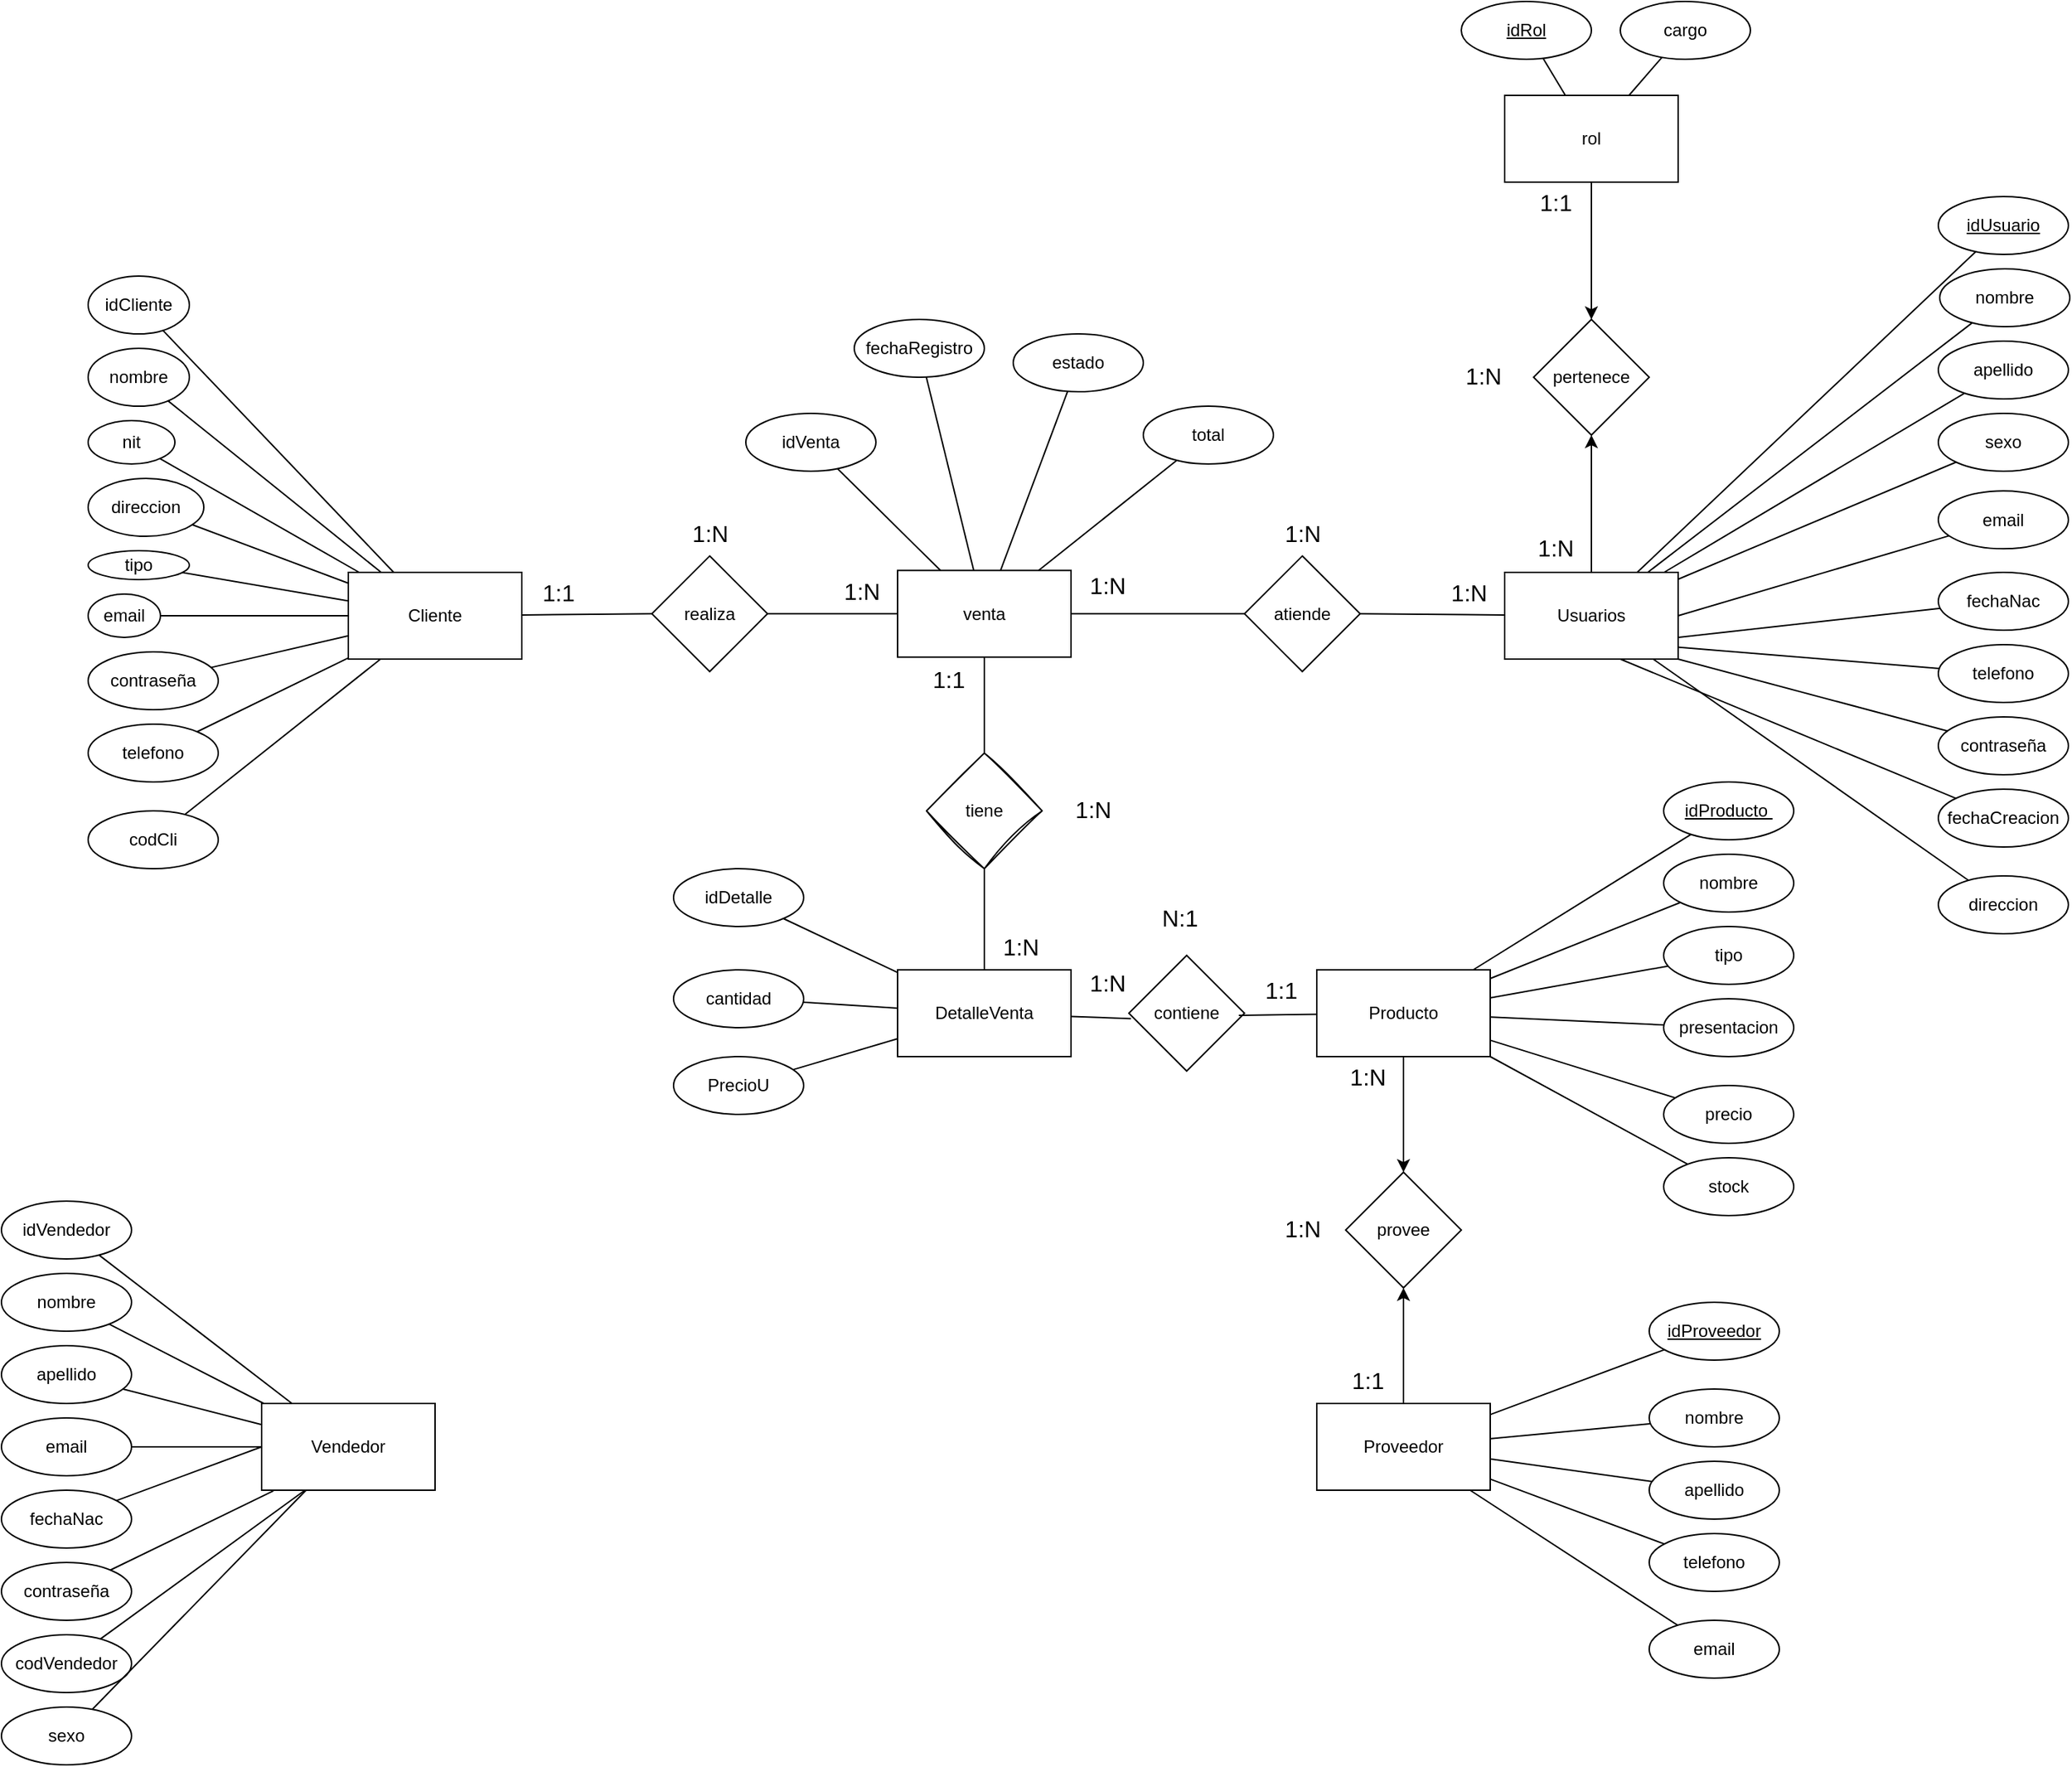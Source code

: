 <mxfile version="26.2.14">
  <diagram id="R2lEEEUBdFMjLlhIrx00" name="Page-1">
    <mxGraphModel dx="1737" dy="2045" grid="1" gridSize="10" guides="1" tooltips="1" connect="1" arrows="1" fold="1" page="1" pageScale="1" pageWidth="850" pageHeight="1100" math="0" shadow="0" extFonts="Permanent Marker^https://fonts.googleapis.com/css?family=Permanent+Marker">
      <root>
        <mxCell id="0" />
        <mxCell id="1" parent="0" />
        <mxCell id="tsXjxQX4fWr17V4q_Agi-11" style="edgeStyle=none;curved=1;rounded=0;hachureGap=4;orthogonalLoop=1;jettySize=auto;html=1;entryX=0;entryY=0.5;entryDx=0;entryDy=0;fontFamily=Architects Daughter;fontSource=https%3A%2F%2Ffonts.googleapis.com%2Fcss%3Ffamily%3DArchitects%2BDaughter;fontSize=12;startSize=8;endSize=8;endArrow=none;startFill=0;" parent="1" source="tbTNVgrCfU-SqD0Iauph-7" target="tsXjxQX4fWr17V4q_Agi-10" edge="1">
          <mxGeometry relative="1" as="geometry" />
        </mxCell>
        <mxCell id="tbTNVgrCfU-SqD0Iauph-7" value="&lt;font face=&quot;Helvetica&quot;&gt;Cliente&lt;/font&gt;" style="rounded=0;whiteSpace=wrap;html=1;hachureGap=4;fontFamily=Architects Daughter;fontSource=https%3A%2F%2Ffonts.googleapis.com%2Fcss%3Ffamily%3DArchitects%2BDaughter;" parent="1" vertex="1">
          <mxGeometry x="300" y="5" width="120" height="60" as="geometry" />
        </mxCell>
        <mxCell id="tsXjxQX4fWr17V4q_Agi-17" style="edgeStyle=none;curved=1;rounded=0;hachureGap=4;orthogonalLoop=1;jettySize=auto;html=1;entryX=1;entryY=0.5;entryDx=0;entryDy=0;fontFamily=Architects Daughter;fontSource=https%3A%2F%2Ffonts.googleapis.com%2Fcss%3Ffamily%3DArchitects%2BDaughter;fontSize=12;startSize=8;endSize=8;endArrow=none;startFill=0;" parent="1" source="tbTNVgrCfU-SqD0Iauph-16" target="tsXjxQX4fWr17V4q_Agi-16" edge="1">
          <mxGeometry relative="1" as="geometry" />
        </mxCell>
        <mxCell id="3oBNfWLH5NBRbSXxMvqD-26" style="edgeStyle=orthogonalEdgeStyle;rounded=0;orthogonalLoop=1;jettySize=auto;html=1;entryX=0.5;entryY=1;entryDx=0;entryDy=0;" parent="1" source="tbTNVgrCfU-SqD0Iauph-16" target="3oBNfWLH5NBRbSXxMvqD-24" edge="1">
          <mxGeometry relative="1" as="geometry" />
        </mxCell>
        <mxCell id="tbTNVgrCfU-SqD0Iauph-16" value="&lt;font face=&quot;Helvetica&quot;&gt;Usuarios&lt;/font&gt;" style="rounded=0;whiteSpace=wrap;html=1;hachureGap=4;fontFamily=Architects Daughter;fontSource=https%3A%2F%2Ffonts.googleapis.com%2Fcss%3Ffamily%3DArchitects%2BDaughter;" parent="1" vertex="1">
          <mxGeometry x="1100" y="5" width="120" height="60" as="geometry" />
        </mxCell>
        <mxCell id="tbTNVgrCfU-SqD0Iauph-17" value="&lt;font face=&quot;Helvetica&quot;&gt;Vendedor&lt;/font&gt;" style="rounded=0;whiteSpace=wrap;html=1;hachureGap=4;fontFamily=Architects Daughter;fontSource=https%3A%2F%2Ffonts.googleapis.com%2Fcss%3Ffamily%3DArchitects%2BDaughter;" parent="1" vertex="1">
          <mxGeometry x="240" y="580" width="120" height="60" as="geometry" />
        </mxCell>
        <mxCell id="tbTNVgrCfU-SqD0Iauph-29" style="rounded=0;hachureGap=4;orthogonalLoop=1;jettySize=auto;html=1;fontFamily=Architects Daughter;fontSource=https%3A%2F%2Ffonts.googleapis.com%2Fcss%3Ffamily%3DArchitects%2BDaughter;endArrow=none;startFill=0;" parent="1" source="tbTNVgrCfU-SqD0Iauph-19" target="tbTNVgrCfU-SqD0Iauph-7" edge="1">
          <mxGeometry relative="1" as="geometry" />
        </mxCell>
        <mxCell id="tbTNVgrCfU-SqD0Iauph-19" value="&lt;font face=&quot;Helvetica&quot;&gt;contraseña&lt;/font&gt;" style="ellipse;whiteSpace=wrap;html=1;hachureGap=4;fontFamily=Architects Daughter;fontSource=https%3A%2F%2Ffonts.googleapis.com%2Fcss%3Ffamily%3DArchitects%2BDaughter;" parent="1" vertex="1">
          <mxGeometry x="120" y="60" width="90" height="40" as="geometry" />
        </mxCell>
        <mxCell id="tbTNVgrCfU-SqD0Iauph-30" style="rounded=0;hachureGap=4;orthogonalLoop=1;jettySize=auto;html=1;fontFamily=Architects Daughter;fontSource=https%3A%2F%2Ffonts.googleapis.com%2Fcss%3Ffamily%3DArchitects%2BDaughter;endArrow=none;startFill=0;" parent="1" source="tbTNVgrCfU-SqD0Iauph-20" target="tbTNVgrCfU-SqD0Iauph-7" edge="1">
          <mxGeometry relative="1" as="geometry" />
        </mxCell>
        <mxCell id="tbTNVgrCfU-SqD0Iauph-20" value="&lt;font face=&quot;Helvetica&quot;&gt;email&lt;/font&gt;" style="ellipse;whiteSpace=wrap;html=1;hachureGap=4;fontFamily=Architects Daughter;fontSource=https%3A%2F%2Ffonts.googleapis.com%2Fcss%3Ffamily%3DArchitects%2BDaughter;" parent="1" vertex="1">
          <mxGeometry x="120" y="20" width="50" height="30" as="geometry" />
        </mxCell>
        <mxCell id="tbTNVgrCfU-SqD0Iauph-34" style="rounded=0;hachureGap=4;orthogonalLoop=1;jettySize=auto;html=1;fontFamily=Architects Daughter;fontSource=https%3A%2F%2Ffonts.googleapis.com%2Fcss%3Ffamily%3DArchitects%2BDaughter;endArrow=none;startFill=0;" parent="1" source="tbTNVgrCfU-SqD0Iauph-21" target="tbTNVgrCfU-SqD0Iauph-7" edge="1">
          <mxGeometry relative="1" as="geometry" />
        </mxCell>
        <mxCell id="tbTNVgrCfU-SqD0Iauph-21" value="&lt;font face=&quot;Helvetica&quot;&gt;tipo&lt;/font&gt;" style="ellipse;whiteSpace=wrap;html=1;hachureGap=4;fontFamily=Architects Daughter;fontSource=https%3A%2F%2Ffonts.googleapis.com%2Fcss%3Ffamily%3DArchitects%2BDaughter;" parent="1" vertex="1">
          <mxGeometry x="120" y="-10" width="70" height="20" as="geometry" />
        </mxCell>
        <mxCell id="tbTNVgrCfU-SqD0Iauph-33" style="rounded=0;hachureGap=4;orthogonalLoop=1;jettySize=auto;html=1;fontFamily=Architects Daughter;fontSource=https%3A%2F%2Ffonts.googleapis.com%2Fcss%3Ffamily%3DArchitects%2BDaughter;endArrow=none;startFill=0;" parent="1" source="tbTNVgrCfU-SqD0Iauph-22" target="tbTNVgrCfU-SqD0Iauph-7" edge="1">
          <mxGeometry relative="1" as="geometry" />
        </mxCell>
        <mxCell id="tbTNVgrCfU-SqD0Iauph-22" value="&lt;font face=&quot;Helvetica&quot;&gt;direccion&lt;/font&gt;" style="ellipse;whiteSpace=wrap;html=1;hachureGap=4;fontFamily=Architects Daughter;fontSource=https%3A%2F%2Ffonts.googleapis.com%2Fcss%3Ffamily%3DArchitects%2BDaughter;" parent="1" vertex="1">
          <mxGeometry x="120" y="-60" width="80" height="40" as="geometry" />
        </mxCell>
        <mxCell id="tbTNVgrCfU-SqD0Iauph-28" style="rounded=0;hachureGap=4;orthogonalLoop=1;jettySize=auto;html=1;fontFamily=Architects Daughter;fontSource=https%3A%2F%2Ffonts.googleapis.com%2Fcss%3Ffamily%3DArchitects%2BDaughter;endArrow=none;startFill=0;" parent="1" source="tbTNVgrCfU-SqD0Iauph-23" target="tbTNVgrCfU-SqD0Iauph-7" edge="1">
          <mxGeometry relative="1" as="geometry" />
        </mxCell>
        <mxCell id="tbTNVgrCfU-SqD0Iauph-23" value="&lt;font face=&quot;Helvetica&quot;&gt;nit&lt;/font&gt;" style="ellipse;whiteSpace=wrap;html=1;hachureGap=4;fontFamily=Architects Daughter;fontSource=https%3A%2F%2Ffonts.googleapis.com%2Fcss%3Ffamily%3DArchitects%2BDaughter;" parent="1" vertex="1">
          <mxGeometry x="120" y="-100" width="60" height="30" as="geometry" />
        </mxCell>
        <mxCell id="tbTNVgrCfU-SqD0Iauph-32" style="rounded=0;hachureGap=4;orthogonalLoop=1;jettySize=auto;html=1;fontFamily=Architects Daughter;fontSource=https%3A%2F%2Ffonts.googleapis.com%2Fcss%3Ffamily%3DArchitects%2BDaughter;endArrow=none;startFill=0;" parent="1" source="tbTNVgrCfU-SqD0Iauph-24" target="tbTNVgrCfU-SqD0Iauph-7" edge="1">
          <mxGeometry relative="1" as="geometry" />
        </mxCell>
        <mxCell id="tbTNVgrCfU-SqD0Iauph-24" value="&lt;font face=&quot;Helvetica&quot;&gt;nombre&lt;/font&gt;" style="ellipse;whiteSpace=wrap;html=1;hachureGap=4;fontFamily=Architects Daughter;fontSource=https%3A%2F%2Ffonts.googleapis.com%2Fcss%3Ffamily%3DArchitects%2BDaughter;" parent="1" vertex="1">
          <mxGeometry x="120" y="-150" width="70" height="40" as="geometry" />
        </mxCell>
        <mxCell id="tbTNVgrCfU-SqD0Iauph-31" style="rounded=0;hachureGap=4;orthogonalLoop=1;jettySize=auto;html=1;fontFamily=Architects Daughter;fontSource=https%3A%2F%2Ffonts.googleapis.com%2Fcss%3Ffamily%3DArchitects%2BDaughter;endArrow=none;startFill=0;" parent="1" source="tbTNVgrCfU-SqD0Iauph-25" target="tbTNVgrCfU-SqD0Iauph-7" edge="1">
          <mxGeometry relative="1" as="geometry" />
        </mxCell>
        <mxCell id="tbTNVgrCfU-SqD0Iauph-25" value="&lt;font face=&quot;Helvetica&quot;&gt;idCliente&lt;/font&gt;" style="ellipse;whiteSpace=wrap;html=1;hachureGap=4;fontFamily=Architects Daughter;fontSource=https%3A%2F%2Ffonts.googleapis.com%2Fcss%3Ffamily%3DArchitects%2BDaughter;" parent="1" vertex="1">
          <mxGeometry x="120" y="-200" width="70" height="40" as="geometry" />
        </mxCell>
        <mxCell id="tbTNVgrCfU-SqD0Iauph-35" style="rounded=0;hachureGap=4;orthogonalLoop=1;jettySize=auto;html=1;fontFamily=Architects Daughter;fontSource=https%3A%2F%2Ffonts.googleapis.com%2Fcss%3Ffamily%3DArchitects%2BDaughter;endArrow=none;startFill=0;" parent="1" source="tbTNVgrCfU-SqD0Iauph-27" target="tbTNVgrCfU-SqD0Iauph-7" edge="1">
          <mxGeometry relative="1" as="geometry" />
        </mxCell>
        <mxCell id="tbTNVgrCfU-SqD0Iauph-27" value="&lt;font face=&quot;Helvetica&quot;&gt;telefono&lt;/font&gt;" style="ellipse;whiteSpace=wrap;html=1;hachureGap=4;fontFamily=Architects Daughter;fontSource=https%3A%2F%2Ffonts.googleapis.com%2Fcss%3Ffamily%3DArchitects%2BDaughter;" parent="1" vertex="1">
          <mxGeometry x="120" y="110" width="90" height="40" as="geometry" />
        </mxCell>
        <mxCell id="tbTNVgrCfU-SqD0Iauph-43" style="rounded=0;hachureGap=4;orthogonalLoop=1;jettySize=auto;html=1;fontFamily=Architects Daughter;fontSource=https%3A%2F%2Ffonts.googleapis.com%2Fcss%3Ffamily%3DArchitects%2BDaughter;endArrow=none;startFill=0;" parent="1" source="tbTNVgrCfU-SqD0Iauph-36" target="tbTNVgrCfU-SqD0Iauph-17" edge="1">
          <mxGeometry relative="1" as="geometry" />
        </mxCell>
        <mxCell id="tbTNVgrCfU-SqD0Iauph-36" value="&lt;font face=&quot;Helvetica&quot;&gt;idVendedor&lt;/font&gt;" style="ellipse;whiteSpace=wrap;html=1;hachureGap=4;fontFamily=Architects Daughter;fontSource=https%3A%2F%2Ffonts.googleapis.com%2Fcss%3Ffamily%3DArchitects%2BDaughter;" parent="1" vertex="1">
          <mxGeometry x="60" y="440" width="90" height="40" as="geometry" />
        </mxCell>
        <mxCell id="tbTNVgrCfU-SqD0Iauph-44" style="rounded=0;hachureGap=4;orthogonalLoop=1;jettySize=auto;html=1;fontFamily=Architects Daughter;fontSource=https%3A%2F%2Ffonts.googleapis.com%2Fcss%3Ffamily%3DArchitects%2BDaughter;endArrow=none;startFill=0;" parent="1" source="tbTNVgrCfU-SqD0Iauph-37" target="tbTNVgrCfU-SqD0Iauph-17" edge="1">
          <mxGeometry relative="1" as="geometry" />
        </mxCell>
        <mxCell id="tbTNVgrCfU-SqD0Iauph-37" value="&lt;font face=&quot;Helvetica&quot;&gt;nombre&lt;/font&gt;" style="ellipse;whiteSpace=wrap;html=1;hachureGap=4;fontFamily=Architects Daughter;fontSource=https%3A%2F%2Ffonts.googleapis.com%2Fcss%3Ffamily%3DArchitects%2BDaughter;" parent="1" vertex="1">
          <mxGeometry x="60" y="490" width="90" height="40" as="geometry" />
        </mxCell>
        <mxCell id="tbTNVgrCfU-SqD0Iauph-45" style="rounded=0;hachureGap=4;orthogonalLoop=1;jettySize=auto;html=1;fontFamily=Architects Daughter;fontSource=https%3A%2F%2Ffonts.googleapis.com%2Fcss%3Ffamily%3DArchitects%2BDaughter;endArrow=none;startFill=0;" parent="1" source="tbTNVgrCfU-SqD0Iauph-38" target="tbTNVgrCfU-SqD0Iauph-17" edge="1">
          <mxGeometry relative="1" as="geometry" />
        </mxCell>
        <mxCell id="tbTNVgrCfU-SqD0Iauph-38" value="&lt;font face=&quot;Helvetica&quot;&gt;apellido&lt;/font&gt;" style="ellipse;whiteSpace=wrap;html=1;hachureGap=4;fontFamily=Architects Daughter;fontSource=https%3A%2F%2Ffonts.googleapis.com%2Fcss%3Ffamily%3DArchitects%2BDaughter;" parent="1" vertex="1">
          <mxGeometry x="60" y="540" width="90" height="40" as="geometry" />
        </mxCell>
        <mxCell id="tbTNVgrCfU-SqD0Iauph-46" style="rounded=0;hachureGap=4;orthogonalLoop=1;jettySize=auto;html=1;fontFamily=Architects Daughter;fontSource=https%3A%2F%2Ffonts.googleapis.com%2Fcss%3Ffamily%3DArchitects%2BDaughter;endArrow=none;startFill=0;" parent="1" source="tbTNVgrCfU-SqD0Iauph-39" target="tbTNVgrCfU-SqD0Iauph-17" edge="1">
          <mxGeometry relative="1" as="geometry" />
        </mxCell>
        <mxCell id="tbTNVgrCfU-SqD0Iauph-39" value="&lt;font face=&quot;Helvetica&quot;&gt;email&lt;/font&gt;" style="ellipse;whiteSpace=wrap;html=1;hachureGap=4;fontFamily=Architects Daughter;fontSource=https%3A%2F%2Ffonts.googleapis.com%2Fcss%3Ffamily%3DArchitects%2BDaughter;" parent="1" vertex="1">
          <mxGeometry x="60" y="590" width="90" height="40" as="geometry" />
        </mxCell>
        <mxCell id="tbTNVgrCfU-SqD0Iauph-47" style="rounded=0;hachureGap=4;orthogonalLoop=1;jettySize=auto;html=1;entryX=0;entryY=0.5;entryDx=0;entryDy=0;fontFamily=Architects Daughter;fontSource=https%3A%2F%2Ffonts.googleapis.com%2Fcss%3Ffamily%3DArchitects%2BDaughter;endArrow=none;startFill=0;" parent="1" source="tbTNVgrCfU-SqD0Iauph-40" target="tbTNVgrCfU-SqD0Iauph-17" edge="1">
          <mxGeometry relative="1" as="geometry" />
        </mxCell>
        <mxCell id="tbTNVgrCfU-SqD0Iauph-40" value="&lt;font face=&quot;Helvetica&quot;&gt;fechaNac&lt;/font&gt;" style="ellipse;whiteSpace=wrap;html=1;hachureGap=4;fontFamily=Architects Daughter;fontSource=https%3A%2F%2Ffonts.googleapis.com%2Fcss%3Ffamily%3DArchitects%2BDaughter;" parent="1" vertex="1">
          <mxGeometry x="60" y="640" width="90" height="40" as="geometry" />
        </mxCell>
        <mxCell id="tbTNVgrCfU-SqD0Iauph-41" value="&lt;font face=&quot;Helvetica&quot;&gt;contraseña&lt;/font&gt;" style="ellipse;whiteSpace=wrap;html=1;hachureGap=4;fontFamily=Architects Daughter;fontSource=https%3A%2F%2Ffonts.googleapis.com%2Fcss%3Ffamily%3DArchitects%2BDaughter;" parent="1" vertex="1">
          <mxGeometry x="60" y="690" width="90" height="40" as="geometry" />
        </mxCell>
        <mxCell id="tbTNVgrCfU-SqD0Iauph-49" style="rounded=0;hachureGap=4;orthogonalLoop=1;jettySize=auto;html=1;entryX=0.25;entryY=1;entryDx=0;entryDy=0;fontFamily=Architects Daughter;fontSource=https%3A%2F%2Ffonts.googleapis.com%2Fcss%3Ffamily%3DArchitects%2BDaughter;endArrow=none;startFill=0;" parent="1" source="tbTNVgrCfU-SqD0Iauph-42" target="tbTNVgrCfU-SqD0Iauph-17" edge="1">
          <mxGeometry relative="1" as="geometry" />
        </mxCell>
        <mxCell id="tbTNVgrCfU-SqD0Iauph-42" value="&lt;font face=&quot;Helvetica&quot;&gt;codVendedor&lt;/font&gt;" style="ellipse;whiteSpace=wrap;html=1;hachureGap=4;fontFamily=Architects Daughter;fontSource=https%3A%2F%2Ffonts.googleapis.com%2Fcss%3Ffamily%3DArchitects%2BDaughter;" parent="1" vertex="1">
          <mxGeometry x="60" y="740" width="90" height="40" as="geometry" />
        </mxCell>
        <mxCell id="tbTNVgrCfU-SqD0Iauph-48" style="rounded=0;hachureGap=4;orthogonalLoop=1;jettySize=auto;html=1;entryX=0.068;entryY=1.008;entryDx=0;entryDy=0;entryPerimeter=0;fontFamily=Architects Daughter;fontSource=https%3A%2F%2Ffonts.googleapis.com%2Fcss%3Ffamily%3DArchitects%2BDaughter;endArrow=none;startFill=0;" parent="1" source="tbTNVgrCfU-SqD0Iauph-41" target="tbTNVgrCfU-SqD0Iauph-17" edge="1">
          <mxGeometry relative="1" as="geometry" />
        </mxCell>
        <mxCell id="tbTNVgrCfU-SqD0Iauph-51" style="rounded=0;hachureGap=4;orthogonalLoop=1;jettySize=auto;html=1;fontFamily=Architects Daughter;fontSource=https%3A%2F%2Ffonts.googleapis.com%2Fcss%3Ffamily%3DArchitects%2BDaughter;endArrow=none;startFill=0;" parent="1" source="tbTNVgrCfU-SqD0Iauph-50" target="tbTNVgrCfU-SqD0Iauph-17" edge="1">
          <mxGeometry relative="1" as="geometry" />
        </mxCell>
        <mxCell id="tbTNVgrCfU-SqD0Iauph-50" value="&lt;font face=&quot;Helvetica&quot;&gt;sexo&lt;/font&gt;" style="ellipse;whiteSpace=wrap;html=1;hachureGap=4;fontFamily=Architects Daughter;fontSource=https%3A%2F%2Ffonts.googleapis.com%2Fcss%3Ffamily%3DArchitects%2BDaughter;" parent="1" vertex="1">
          <mxGeometry x="60" y="790" width="90" height="40" as="geometry" />
        </mxCell>
        <mxCell id="tbTNVgrCfU-SqD0Iauph-58" style="rounded=0;hachureGap=4;orthogonalLoop=1;jettySize=auto;html=1;fontFamily=Architects Daughter;fontSource=https%3A%2F%2Ffonts.googleapis.com%2Fcss%3Ffamily%3DArchitects%2BDaughter;endArrow=none;startFill=0;" parent="1" source="tbTNVgrCfU-SqD0Iauph-52" target="tbTNVgrCfU-SqD0Iauph-16" edge="1">
          <mxGeometry relative="1" as="geometry" />
        </mxCell>
        <mxCell id="tbTNVgrCfU-SqD0Iauph-52" value="&lt;font face=&quot;Helvetica&quot;&gt;&lt;u&gt;idUsuario&lt;/u&gt;&lt;/font&gt;" style="ellipse;whiteSpace=wrap;html=1;hachureGap=4;fontFamily=Architects Daughter;fontSource=https%3A%2F%2Ffonts.googleapis.com%2Fcss%3Ffamily%3DArchitects%2BDaughter;" parent="1" vertex="1">
          <mxGeometry x="1400" y="-255" width="90" height="40" as="geometry" />
        </mxCell>
        <mxCell id="tbTNVgrCfU-SqD0Iauph-60" style="rounded=0;hachureGap=4;orthogonalLoop=1;jettySize=auto;html=1;fontFamily=Architects Daughter;fontSource=https%3A%2F%2Ffonts.googleapis.com%2Fcss%3Ffamily%3DArchitects%2BDaughter;endArrow=none;startFill=0;" parent="1" source="tbTNVgrCfU-SqD0Iauph-53" target="tbTNVgrCfU-SqD0Iauph-16" edge="1">
          <mxGeometry relative="1" as="geometry" />
        </mxCell>
        <mxCell id="tbTNVgrCfU-SqD0Iauph-53" value="&lt;font face=&quot;Helvetica&quot;&gt;nombre&lt;/font&gt;" style="ellipse;whiteSpace=wrap;html=1;hachureGap=4;fontFamily=Architects Daughter;fontSource=https%3A%2F%2Ffonts.googleapis.com%2Fcss%3Ffamily%3DArchitects%2BDaughter;" parent="1" vertex="1">
          <mxGeometry x="1401" y="-205" width="90" height="40" as="geometry" />
        </mxCell>
        <mxCell id="tbTNVgrCfU-SqD0Iauph-61" style="rounded=0;hachureGap=4;orthogonalLoop=1;jettySize=auto;html=1;fontFamily=Architects Daughter;fontSource=https%3A%2F%2Ffonts.googleapis.com%2Fcss%3Ffamily%3DArchitects%2BDaughter;endArrow=none;startFill=0;" parent="1" source="tbTNVgrCfU-SqD0Iauph-54" target="tbTNVgrCfU-SqD0Iauph-16" edge="1">
          <mxGeometry relative="1" as="geometry" />
        </mxCell>
        <mxCell id="tbTNVgrCfU-SqD0Iauph-54" value="&lt;font face=&quot;Helvetica&quot;&gt;apellido&lt;/font&gt;" style="ellipse;whiteSpace=wrap;html=1;hachureGap=4;fontFamily=Architects Daughter;fontSource=https%3A%2F%2Ffonts.googleapis.com%2Fcss%3Ffamily%3DArchitects%2BDaughter;" parent="1" vertex="1">
          <mxGeometry x="1400" y="-155" width="90" height="40" as="geometry" />
        </mxCell>
        <mxCell id="tbTNVgrCfU-SqD0Iauph-64" style="rounded=0;hachureGap=4;orthogonalLoop=1;jettySize=auto;html=1;fontFamily=Architects Daughter;fontSource=https%3A%2F%2Ffonts.googleapis.com%2Fcss%3Ffamily%3DArchitects%2BDaughter;endArrow=none;startFill=0;entryX=0.998;entryY=0.863;entryDx=0;entryDy=0;entryPerimeter=0;" parent="1" source="tbTNVgrCfU-SqD0Iauph-55" target="tbTNVgrCfU-SqD0Iauph-16" edge="1">
          <mxGeometry relative="1" as="geometry" />
        </mxCell>
        <mxCell id="tbTNVgrCfU-SqD0Iauph-55" value="&lt;font face=&quot;Helvetica&quot;&gt;telefono&lt;/font&gt;" style="ellipse;whiteSpace=wrap;html=1;hachureGap=4;fontFamily=Architects Daughter;fontSource=https%3A%2F%2Ffonts.googleapis.com%2Fcss%3Ffamily%3DArchitects%2BDaughter;" parent="1" vertex="1">
          <mxGeometry x="1400" y="55" width="90" height="40" as="geometry" />
        </mxCell>
        <mxCell id="tbTNVgrCfU-SqD0Iauph-62" style="rounded=0;hachureGap=4;orthogonalLoop=1;jettySize=auto;html=1;fontFamily=Architects Daughter;fontSource=https%3A%2F%2Ffonts.googleapis.com%2Fcss%3Ffamily%3DArchitects%2BDaughter;endArrow=none;startFill=0;" parent="1" source="tbTNVgrCfU-SqD0Iauph-56" target="tbTNVgrCfU-SqD0Iauph-16" edge="1">
          <mxGeometry relative="1" as="geometry" />
        </mxCell>
        <mxCell id="tbTNVgrCfU-SqD0Iauph-56" value="&lt;font face=&quot;Helvetica&quot;&gt;sexo&lt;/font&gt;" style="ellipse;whiteSpace=wrap;html=1;hachureGap=4;fontFamily=Architects Daughter;fontSource=https%3A%2F%2Ffonts.googleapis.com%2Fcss%3Ffamily%3DArchitects%2BDaughter;" parent="1" vertex="1">
          <mxGeometry x="1400" y="-105" width="90" height="40" as="geometry" />
        </mxCell>
        <mxCell id="tbTNVgrCfU-SqD0Iauph-57" value="&lt;font face=&quot;Helvetica&quot;&gt;fechaNac&lt;/font&gt;" style="ellipse;whiteSpace=wrap;html=1;hachureGap=4;fontFamily=Architects Daughter;fontSource=https%3A%2F%2Ffonts.googleapis.com%2Fcss%3Ffamily%3DArchitects%2BDaughter;" parent="1" vertex="1">
          <mxGeometry x="1400" y="5" width="90" height="40" as="geometry" />
        </mxCell>
        <mxCell id="tbTNVgrCfU-SqD0Iauph-65" style="rounded=0;hachureGap=4;orthogonalLoop=1;jettySize=auto;html=1;fontFamily=Architects Daughter;fontSource=https%3A%2F%2Ffonts.googleapis.com%2Fcss%3Ffamily%3DArchitects%2BDaughter;endArrow=none;startFill=0;entryX=1;entryY=0.75;entryDx=0;entryDy=0;" parent="1" source="tbTNVgrCfU-SqD0Iauph-57" target="tbTNVgrCfU-SqD0Iauph-16" edge="1">
          <mxGeometry relative="1" as="geometry">
            <mxPoint x="1120" y="140" as="targetPoint" />
          </mxGeometry>
        </mxCell>
        <mxCell id="3oBNfWLH5NBRbSXxMvqD-30" style="rounded=0;orthogonalLoop=1;jettySize=auto;html=1;entryX=1;entryY=0.5;entryDx=0;entryDy=0;endArrow=none;startFill=0;" parent="1" source="tbTNVgrCfU-SqD0Iauph-66" target="tbTNVgrCfU-SqD0Iauph-16" edge="1">
          <mxGeometry relative="1" as="geometry" />
        </mxCell>
        <mxCell id="tbTNVgrCfU-SqD0Iauph-66" value="&lt;font face=&quot;Helvetica&quot;&gt;email&lt;/font&gt;" style="ellipse;whiteSpace=wrap;html=1;hachureGap=4;fontFamily=Architects Daughter;fontSource=https%3A%2F%2Ffonts.googleapis.com%2Fcss%3Ffamily%3DArchitects%2BDaughter;" parent="1" vertex="1">
          <mxGeometry x="1400" y="-51.34" width="90" height="40" as="geometry" />
        </mxCell>
        <mxCell id="tbTNVgrCfU-SqD0Iauph-67" value="&lt;font face=&quot;Helvetica&quot;&gt;contraseña&lt;/font&gt;" style="ellipse;whiteSpace=wrap;html=1;hachureGap=4;fontFamily=Architects Daughter;fontSource=https%3A%2F%2Ffonts.googleapis.com%2Fcss%3Ffamily%3DArchitects%2BDaughter;" parent="1" vertex="1">
          <mxGeometry x="1400" y="105" width="90" height="40" as="geometry" />
        </mxCell>
        <mxCell id="tbTNVgrCfU-SqD0Iauph-68" value="&lt;font face=&quot;Helvetica&quot;&gt;fechaCreacion&lt;/font&gt;" style="ellipse;whiteSpace=wrap;html=1;hachureGap=4;fontFamily=Architects Daughter;fontSource=https%3A%2F%2Ffonts.googleapis.com%2Fcss%3Ffamily%3DArchitects%2BDaughter;" parent="1" vertex="1">
          <mxGeometry x="1400" y="155" width="90" height="40" as="geometry" />
        </mxCell>
        <mxCell id="tbTNVgrCfU-SqD0Iauph-69" style="rounded=0;hachureGap=4;orthogonalLoop=1;jettySize=auto;html=1;entryX=1;entryY=1;entryDx=0;entryDy=0;fontFamily=Architects Daughter;fontSource=https%3A%2F%2Ffonts.googleapis.com%2Fcss%3Ffamily%3DArchitects%2BDaughter;endArrow=none;startFill=0;" parent="1" source="tbTNVgrCfU-SqD0Iauph-67" target="tbTNVgrCfU-SqD0Iauph-16" edge="1">
          <mxGeometry relative="1" as="geometry" />
        </mxCell>
        <mxCell id="tbTNVgrCfU-SqD0Iauph-70" style="rounded=0;hachureGap=4;orthogonalLoop=1;jettySize=auto;html=1;entryX=0.667;entryY=1;entryDx=0;entryDy=0;entryPerimeter=0;fontFamily=Architects Daughter;fontSource=https%3A%2F%2Ffonts.googleapis.com%2Fcss%3Ffamily%3DArchitects%2BDaughter;endArrow=none;startFill=0;" parent="1" source="tbTNVgrCfU-SqD0Iauph-68" target="tbTNVgrCfU-SqD0Iauph-16" edge="1">
          <mxGeometry relative="1" as="geometry" />
        </mxCell>
        <mxCell id="tbTNVgrCfU-SqD0Iauph-72" style="rounded=0;hachureGap=4;orthogonalLoop=1;jettySize=auto;html=1;fontFamily=Architects Daughter;fontSource=https%3A%2F%2Ffonts.googleapis.com%2Fcss%3Ffamily%3DArchitects%2BDaughter;endArrow=none;startFill=0;" parent="1" source="tbTNVgrCfU-SqD0Iauph-71" target="tbTNVgrCfU-SqD0Iauph-7" edge="1">
          <mxGeometry relative="1" as="geometry" />
        </mxCell>
        <mxCell id="tbTNVgrCfU-SqD0Iauph-71" value="&lt;font face=&quot;Helvetica&quot;&gt;codCli&lt;/font&gt;" style="ellipse;whiteSpace=wrap;html=1;hachureGap=4;fontFamily=Architects Daughter;fontSource=https%3A%2F%2Ffonts.googleapis.com%2Fcss%3Ffamily%3DArchitects%2BDaughter;" parent="1" vertex="1">
          <mxGeometry x="120" y="170" width="90" height="40" as="geometry" />
        </mxCell>
        <mxCell id="3oBNfWLH5NBRbSXxMvqD-10" style="edgeStyle=orthogonalEdgeStyle;rounded=0;orthogonalLoop=1;jettySize=auto;html=1;entryX=0.5;entryY=0;entryDx=0;entryDy=0;" parent="1" source="tbTNVgrCfU-SqD0Iauph-73" target="3oBNfWLH5NBRbSXxMvqD-8" edge="1">
          <mxGeometry relative="1" as="geometry" />
        </mxCell>
        <mxCell id="tbTNVgrCfU-SqD0Iauph-73" value="&lt;font face=&quot;Helvetica&quot;&gt;Producto&lt;/font&gt;" style="rounded=0;whiteSpace=wrap;html=1;hachureGap=4;fontFamily=Architects Daughter;fontSource=https%3A%2F%2Ffonts.googleapis.com%2Fcss%3Ffamily%3DArchitects%2BDaughter;" parent="1" vertex="1">
          <mxGeometry x="970" y="280" width="120" height="60" as="geometry" />
        </mxCell>
        <mxCell id="tbTNVgrCfU-SqD0Iauph-74" style="rounded=0;hachureGap=4;orthogonalLoop=1;jettySize=auto;html=1;fontFamily=Architects Daughter;fontSource=https%3A%2F%2Ffonts.googleapis.com%2Fcss%3Ffamily%3DArchitects%2BDaughter;endArrow=none;startFill=0;" parent="1" source="tbTNVgrCfU-SqD0Iauph-75" target="tbTNVgrCfU-SqD0Iauph-73" edge="1">
          <mxGeometry relative="1" as="geometry" />
        </mxCell>
        <mxCell id="tbTNVgrCfU-SqD0Iauph-75" value="&lt;font face=&quot;Helvetica&quot;&gt;&lt;u&gt;idProducto&amp;nbsp;&lt;/u&gt;&lt;/font&gt;" style="ellipse;whiteSpace=wrap;html=1;hachureGap=4;fontFamily=Architects Daughter;fontSource=https%3A%2F%2Ffonts.googleapis.com%2Fcss%3Ffamily%3DArchitects%2BDaughter;" parent="1" vertex="1">
          <mxGeometry x="1210" y="150" width="90" height="40" as="geometry" />
        </mxCell>
        <mxCell id="tbTNVgrCfU-SqD0Iauph-76" style="rounded=0;hachureGap=4;orthogonalLoop=1;jettySize=auto;html=1;fontFamily=Architects Daughter;fontSource=https%3A%2F%2Ffonts.googleapis.com%2Fcss%3Ffamily%3DArchitects%2BDaughter;endArrow=none;startFill=0;" parent="1" source="tbTNVgrCfU-SqD0Iauph-77" target="tbTNVgrCfU-SqD0Iauph-73" edge="1">
          <mxGeometry relative="1" as="geometry" />
        </mxCell>
        <mxCell id="tbTNVgrCfU-SqD0Iauph-77" value="&lt;font face=&quot;Helvetica&quot;&gt;nombre&lt;/font&gt;" style="ellipse;whiteSpace=wrap;html=1;hachureGap=4;fontFamily=Architects Daughter;fontSource=https%3A%2F%2Ffonts.googleapis.com%2Fcss%3Ffamily%3DArchitects%2BDaughter;" parent="1" vertex="1">
          <mxGeometry x="1210" y="200" width="90" height="40" as="geometry" />
        </mxCell>
        <mxCell id="tbTNVgrCfU-SqD0Iauph-78" style="rounded=0;hachureGap=4;orthogonalLoop=1;jettySize=auto;html=1;fontFamily=Architects Daughter;fontSource=https%3A%2F%2Ffonts.googleapis.com%2Fcss%3Ffamily%3DArchitects%2BDaughter;endArrow=none;startFill=0;" parent="1" source="tbTNVgrCfU-SqD0Iauph-79" target="tbTNVgrCfU-SqD0Iauph-73" edge="1">
          <mxGeometry relative="1" as="geometry" />
        </mxCell>
        <mxCell id="tbTNVgrCfU-SqD0Iauph-79" value="&lt;font face=&quot;Helvetica&quot;&gt;tipo&lt;/font&gt;" style="ellipse;whiteSpace=wrap;html=1;hachureGap=4;fontFamily=Architects Daughter;fontSource=https%3A%2F%2Ffonts.googleapis.com%2Fcss%3Ffamily%3DArchitects%2BDaughter;" parent="1" vertex="1">
          <mxGeometry x="1210" y="250" width="90" height="40" as="geometry" />
        </mxCell>
        <mxCell id="tbTNVgrCfU-SqD0Iauph-82" style="rounded=0;hachureGap=4;orthogonalLoop=1;jettySize=auto;html=1;fontFamily=Architects Daughter;fontSource=https%3A%2F%2Ffonts.googleapis.com%2Fcss%3Ffamily%3DArchitects%2BDaughter;endArrow=none;startFill=0;" parent="1" source="tbTNVgrCfU-SqD0Iauph-83" target="tbTNVgrCfU-SqD0Iauph-73" edge="1">
          <mxGeometry relative="1" as="geometry" />
        </mxCell>
        <mxCell id="tbTNVgrCfU-SqD0Iauph-83" value="&lt;font face=&quot;Helvetica&quot;&gt;presentacion&lt;/font&gt;" style="ellipse;whiteSpace=wrap;html=1;hachureGap=4;fontFamily=Architects Daughter;fontSource=https%3A%2F%2Ffonts.googleapis.com%2Fcss%3Ffamily%3DArchitects%2BDaughter;" parent="1" vertex="1">
          <mxGeometry x="1210" y="300" width="90" height="40" as="geometry" />
        </mxCell>
        <mxCell id="tbTNVgrCfU-SqD0Iauph-84" value="&lt;font face=&quot;Helvetica&quot;&gt;stock&lt;/font&gt;" style="ellipse;whiteSpace=wrap;html=1;hachureGap=4;fontFamily=Architects Daughter;fontSource=https%3A%2F%2Ffonts.googleapis.com%2Fcss%3Ffamily%3DArchitects%2BDaughter;" parent="1" vertex="1">
          <mxGeometry x="1210" y="410" width="90" height="40" as="geometry" />
        </mxCell>
        <mxCell id="tbTNVgrCfU-SqD0Iauph-85" style="rounded=0;hachureGap=4;orthogonalLoop=1;jettySize=auto;html=1;fontFamily=Architects Daughter;fontSource=https%3A%2F%2Ffonts.googleapis.com%2Fcss%3Ffamily%3DArchitects%2BDaughter;endArrow=none;startFill=0;entryX=1;entryY=1;entryDx=0;entryDy=0;" parent="1" source="tbTNVgrCfU-SqD0Iauph-84" target="tbTNVgrCfU-SqD0Iauph-73" edge="1">
          <mxGeometry relative="1" as="geometry">
            <mxPoint x="1060" y="360" as="targetPoint" />
          </mxGeometry>
        </mxCell>
        <mxCell id="3oBNfWLH5NBRbSXxMvqD-35" style="rounded=0;orthogonalLoop=1;jettySize=auto;html=1;endArrow=none;startFill=0;" parent="1" source="tbTNVgrCfU-SqD0Iauph-86" target="tbTNVgrCfU-SqD0Iauph-73" edge="1">
          <mxGeometry relative="1" as="geometry" />
        </mxCell>
        <mxCell id="tbTNVgrCfU-SqD0Iauph-86" value="&lt;font face=&quot;Helvetica&quot;&gt;precio&lt;/font&gt;" style="ellipse;whiteSpace=wrap;html=1;hachureGap=4;fontFamily=Architects Daughter;fontSource=https%3A%2F%2Ffonts.googleapis.com%2Fcss%3Ffamily%3DArchitects%2BDaughter;" parent="1" vertex="1">
          <mxGeometry x="1210" y="360" width="90" height="40" as="geometry" />
        </mxCell>
        <mxCell id="tsXjxQX4fWr17V4q_Agi-12" style="edgeStyle=none;curved=1;rounded=0;hachureGap=4;orthogonalLoop=1;jettySize=auto;html=1;entryX=1;entryY=0.5;entryDx=0;entryDy=0;fontFamily=Architects Daughter;fontSource=https%3A%2F%2Ffonts.googleapis.com%2Fcss%3Ffamily%3DArchitects%2BDaughter;fontSize=12;startSize=8;endSize=8;endArrow=none;startFill=0;" parent="1" source="tbTNVgrCfU-SqD0Iauph-91" target="tsXjxQX4fWr17V4q_Agi-10" edge="1">
          <mxGeometry relative="1" as="geometry" />
        </mxCell>
        <mxCell id="tsXjxQX4fWr17V4q_Agi-18" style="edgeStyle=none;curved=1;rounded=0;hachureGap=4;orthogonalLoop=1;jettySize=auto;html=1;entryX=0;entryY=0.5;entryDx=0;entryDy=0;fontFamily=Architects Daughter;fontSource=https%3A%2F%2Ffonts.googleapis.com%2Fcss%3Ffamily%3DArchitects%2BDaughter;fontSize=12;startSize=8;endSize=8;endArrow=none;startFill=0;" parent="1" source="tbTNVgrCfU-SqD0Iauph-91" target="tsXjxQX4fWr17V4q_Agi-16" edge="1">
          <mxGeometry relative="1" as="geometry" />
        </mxCell>
        <mxCell id="tsXjxQX4fWr17V4q_Agi-23" style="edgeStyle=none;curved=1;rounded=0;hachureGap=4;orthogonalLoop=1;jettySize=auto;html=1;entryX=0.5;entryY=0;entryDx=0;entryDy=0;fontFamily=Architects Daughter;fontSource=https%3A%2F%2Ffonts.googleapis.com%2Fcss%3Ffamily%3DArchitects%2BDaughter;fontSize=12;startSize=8;endSize=8;endArrow=none;startFill=0;" parent="1" source="tbTNVgrCfU-SqD0Iauph-91" target="tsXjxQX4fWr17V4q_Agi-22" edge="1">
          <mxGeometry relative="1" as="geometry" />
        </mxCell>
        <mxCell id="tbTNVgrCfU-SqD0Iauph-91" value="&lt;font face=&quot;Helvetica&quot;&gt;venta&lt;/font&gt;" style="rounded=0;whiteSpace=wrap;html=1;hachureGap=4;fontFamily=Architects Daughter;fontSource=https%3A%2F%2Ffonts.googleapis.com%2Fcss%3Ffamily%3DArchitects%2BDaughter;" parent="1" vertex="1">
          <mxGeometry x="680" y="3.66" width="120" height="60" as="geometry" />
        </mxCell>
        <mxCell id="tbTNVgrCfU-SqD0Iauph-92" style="rounded=0;hachureGap=4;orthogonalLoop=1;jettySize=auto;html=1;fontFamily=Architects Daughter;fontSource=https%3A%2F%2Ffonts.googleapis.com%2Fcss%3Ffamily%3DArchitects%2BDaughter;endArrow=none;startFill=0;" parent="1" source="tbTNVgrCfU-SqD0Iauph-93" target="tbTNVgrCfU-SqD0Iauph-91" edge="1">
          <mxGeometry relative="1" as="geometry" />
        </mxCell>
        <mxCell id="tbTNVgrCfU-SqD0Iauph-93" value="&lt;font face=&quot;Helvetica&quot;&gt;idVenta&lt;/font&gt;" style="ellipse;whiteSpace=wrap;html=1;hachureGap=4;fontFamily=Architects Daughter;fontSource=https%3A%2F%2Ffonts.googleapis.com%2Fcss%3Ffamily%3DArchitects%2BDaughter;" parent="1" vertex="1">
          <mxGeometry x="575" y="-105.0" width="90" height="40" as="geometry" />
        </mxCell>
        <mxCell id="tbTNVgrCfU-SqD0Iauph-96" style="rounded=0;hachureGap=4;orthogonalLoop=1;jettySize=auto;html=1;fontFamily=Architects Daughter;fontSource=https%3A%2F%2Ffonts.googleapis.com%2Fcss%3Ffamily%3DArchitects%2BDaughter;endArrow=none;startFill=0;" parent="1" source="tbTNVgrCfU-SqD0Iauph-97" target="tbTNVgrCfU-SqD0Iauph-91" edge="1">
          <mxGeometry relative="1" as="geometry" />
        </mxCell>
        <mxCell id="tbTNVgrCfU-SqD0Iauph-97" value="&lt;font face=&quot;Helvetica&quot;&gt;fechaRegistro&lt;/font&gt;" style="ellipse;whiteSpace=wrap;html=1;hachureGap=4;fontFamily=Architects Daughter;fontSource=https%3A%2F%2Ffonts.googleapis.com%2Fcss%3Ffamily%3DArchitects%2BDaughter;" parent="1" vertex="1">
          <mxGeometry x="650" y="-170.0" width="90" height="40" as="geometry" />
        </mxCell>
        <mxCell id="tbTNVgrCfU-SqD0Iauph-100" style="rounded=0;hachureGap=4;orthogonalLoop=1;jettySize=auto;html=1;fontFamily=Architects Daughter;fontSource=https%3A%2F%2Ffonts.googleapis.com%2Fcss%3Ffamily%3DArchitects%2BDaughter;endArrow=none;startFill=0;" parent="1" source="tbTNVgrCfU-SqD0Iauph-101" target="tbTNVgrCfU-SqD0Iauph-91" edge="1">
          <mxGeometry relative="1" as="geometry" />
        </mxCell>
        <mxCell id="tbTNVgrCfU-SqD0Iauph-101" value="&lt;font face=&quot;Helvetica&quot;&gt;estado&lt;/font&gt;" style="ellipse;whiteSpace=wrap;html=1;hachureGap=4;fontFamily=Architects Daughter;fontSource=https%3A%2F%2Ffonts.googleapis.com%2Fcss%3Ffamily%3DArchitects%2BDaughter;" parent="1" vertex="1">
          <mxGeometry x="760" y="-160" width="90" height="40" as="geometry" />
        </mxCell>
        <mxCell id="tbTNVgrCfU-SqD0Iauph-109" style="rounded=0;hachureGap=4;orthogonalLoop=1;jettySize=auto;html=1;fontFamily=Architects Daughter;fontSource=https%3A%2F%2Ffonts.googleapis.com%2Fcss%3Ffamily%3DArchitects%2BDaughter;endArrow=none;startFill=0;" parent="1" source="tbTNVgrCfU-SqD0Iauph-104" target="tbTNVgrCfU-SqD0Iauph-91" edge="1">
          <mxGeometry relative="1" as="geometry">
            <mxPoint x="922.136" y="109.998" as="sourcePoint" />
          </mxGeometry>
        </mxCell>
        <mxCell id="tbTNVgrCfU-SqD0Iauph-104" value="&lt;font face=&quot;Helvetica&quot;&gt;total&lt;/font&gt;" style="ellipse;whiteSpace=wrap;html=1;hachureGap=4;fontFamily=Architects Daughter;fontSource=https%3A%2F%2Ffonts.googleapis.com%2Fcss%3Ffamily%3DArchitects%2BDaughter;" parent="1" vertex="1">
          <mxGeometry x="850" y="-110.0" width="90" height="40" as="geometry" />
        </mxCell>
        <mxCell id="tsXjxQX4fWr17V4q_Agi-24" style="edgeStyle=none;curved=1;rounded=0;hachureGap=4;orthogonalLoop=1;jettySize=auto;html=1;entryX=0.5;entryY=1;entryDx=0;entryDy=0;fontFamily=Architects Daughter;fontSource=https%3A%2F%2Ffonts.googleapis.com%2Fcss%3Ffamily%3DArchitects%2BDaughter;fontSize=12;startSize=8;endSize=8;endArrow=none;startFill=0;" parent="1" source="tsXjxQX4fWr17V4q_Agi-1" target="tsXjxQX4fWr17V4q_Agi-22" edge="1">
          <mxGeometry relative="1" as="geometry" />
        </mxCell>
        <mxCell id="tsXjxQX4fWr17V4q_Agi-1" value="&lt;font face=&quot;Helvetica&quot;&gt;DetalleVenta&lt;/font&gt;" style="rounded=0;whiteSpace=wrap;html=1;hachureGap=4;fontFamily=Architects Daughter;fontSource=https%3A%2F%2Ffonts.googleapis.com%2Fcss%3Ffamily%3DArchitects%2BDaughter;" parent="1" vertex="1">
          <mxGeometry x="680" y="280" width="120" height="60" as="geometry" />
        </mxCell>
        <mxCell id="tsXjxQX4fWr17V4q_Agi-2" style="rounded=0;hachureGap=4;orthogonalLoop=1;jettySize=auto;html=1;fontFamily=Architects Daughter;fontSource=https%3A%2F%2Ffonts.googleapis.com%2Fcss%3Ffamily%3DArchitects%2BDaughter;endArrow=none;startFill=0;" parent="1" source="tsXjxQX4fWr17V4q_Agi-3" target="tsXjxQX4fWr17V4q_Agi-1" edge="1">
          <mxGeometry relative="1" as="geometry" />
        </mxCell>
        <mxCell id="tsXjxQX4fWr17V4q_Agi-3" value="&lt;font face=&quot;Helvetica&quot;&gt;idDetalle&lt;/font&gt;" style="ellipse;whiteSpace=wrap;html=1;hachureGap=4;fontFamily=Architects Daughter;fontSource=https%3A%2F%2Ffonts.googleapis.com%2Fcss%3Ffamily%3DArchitects%2BDaughter;" parent="1" vertex="1">
          <mxGeometry x="525" y="210" width="90" height="40" as="geometry" />
        </mxCell>
        <mxCell id="tsXjxQX4fWr17V4q_Agi-4" style="rounded=0;hachureGap=4;orthogonalLoop=1;jettySize=auto;html=1;fontFamily=Architects Daughter;fontSource=https%3A%2F%2Ffonts.googleapis.com%2Fcss%3Ffamily%3DArchitects%2BDaughter;endArrow=none;startFill=0;" parent="1" source="tsXjxQX4fWr17V4q_Agi-5" target="tsXjxQX4fWr17V4q_Agi-1" edge="1">
          <mxGeometry relative="1" as="geometry" />
        </mxCell>
        <mxCell id="tsXjxQX4fWr17V4q_Agi-5" value="&lt;font face=&quot;Helvetica&quot;&gt;cantidad&lt;/font&gt;" style="ellipse;whiteSpace=wrap;html=1;hachureGap=4;fontFamily=Architects Daughter;fontSource=https%3A%2F%2Ffonts.googleapis.com%2Fcss%3Ffamily%3DArchitects%2BDaughter;" parent="1" vertex="1">
          <mxGeometry x="525" y="280" width="90" height="40" as="geometry" />
        </mxCell>
        <mxCell id="tsXjxQX4fWr17V4q_Agi-6" style="rounded=0;hachureGap=4;orthogonalLoop=1;jettySize=auto;html=1;fontFamily=Architects Daughter;fontSource=https%3A%2F%2Ffonts.googleapis.com%2Fcss%3Ffamily%3DArchitects%2BDaughter;endArrow=none;startFill=0;" parent="1" source="tsXjxQX4fWr17V4q_Agi-7" target="tsXjxQX4fWr17V4q_Agi-1" edge="1">
          <mxGeometry relative="1" as="geometry" />
        </mxCell>
        <mxCell id="tsXjxQX4fWr17V4q_Agi-7" value="&lt;font face=&quot;Helvetica&quot;&gt;PrecioU&lt;/font&gt;" style="ellipse;whiteSpace=wrap;html=1;hachureGap=4;fontFamily=Architects Daughter;fontSource=https%3A%2F%2Ffonts.googleapis.com%2Fcss%3Ffamily%3DArchitects%2BDaughter;" parent="1" vertex="1">
          <mxGeometry x="525" y="340" width="90" height="40" as="geometry" />
        </mxCell>
        <mxCell id="tsXjxQX4fWr17V4q_Agi-10" value="&lt;font face=&quot;Helvetica&quot;&gt;realiza&lt;/font&gt;" style="rhombus;whiteSpace=wrap;html=1;hachureGap=4;fontFamily=Architects Daughter;fontSource=https%3A%2F%2Ffonts.googleapis.com%2Fcss%3Ffamily%3DArchitects%2BDaughter;" parent="1" vertex="1">
          <mxGeometry x="510" y="-6.34" width="80" height="80" as="geometry" />
        </mxCell>
        <mxCell id="tsXjxQX4fWr17V4q_Agi-13" value="&lt;font face=&quot;Helvetica&quot;&gt;1:1&lt;/font&gt;" style="text;html=1;align=center;verticalAlign=middle;resizable=0;points=[];autosize=1;strokeColor=none;fillColor=none;fontSize=16;fontFamily=Architects Daughter;fontSource=https%3A%2F%2Ffonts.googleapis.com%2Fcss%3Ffamily%3DArchitects%2BDaughter;" parent="1" vertex="1">
          <mxGeometry x="420" y="5" width="50" height="30" as="geometry" />
        </mxCell>
        <mxCell id="tsXjxQX4fWr17V4q_Agi-14" value="&lt;font face=&quot;Helvetica&quot;&gt;1:N&lt;/font&gt;" style="text;html=1;align=center;verticalAlign=middle;resizable=0;points=[];autosize=1;strokeColor=none;fillColor=none;fontSize=16;fontFamily=Architects Daughter;fontSource=https%3A%2F%2Ffonts.googleapis.com%2Fcss%3Ffamily%3DArchitects%2BDaughter;" parent="1" vertex="1">
          <mxGeometry x="630" y="3.66" width="50" height="30" as="geometry" />
        </mxCell>
        <mxCell id="tsXjxQX4fWr17V4q_Agi-15" value="&lt;font face=&quot;Helvetica&quot;&gt;1:N&lt;/font&gt;" style="text;html=1;align=center;verticalAlign=middle;resizable=0;points=[];autosize=1;strokeColor=none;fillColor=none;fontSize=16;fontFamily=Architects Daughter;fontSource=https%3A%2F%2Ffonts.googleapis.com%2Fcss%3Ffamily%3DArchitects%2BDaughter;" parent="1" vertex="1">
          <mxGeometry x="525" y="-36.34" width="50" height="30" as="geometry" />
        </mxCell>
        <mxCell id="tsXjxQX4fWr17V4q_Agi-16" value="&lt;font face=&quot;Helvetica&quot;&gt;atiende&lt;/font&gt;" style="rhombus;whiteSpace=wrap;html=1;hachureGap=4;fontFamily=Architects Daughter;fontSource=https%3A%2F%2Ffonts.googleapis.com%2Fcss%3Ffamily%3DArchitects%2BDaughter;" parent="1" vertex="1">
          <mxGeometry x="920" y="-6.34" width="80" height="80" as="geometry" />
        </mxCell>
        <mxCell id="tsXjxQX4fWr17V4q_Agi-19" value="&lt;font face=&quot;Helvetica&quot;&gt;1:N&lt;/font&gt;" style="text;html=1;align=center;verticalAlign=middle;resizable=0;points=[];autosize=1;strokeColor=none;fillColor=none;fontSize=16;fontFamily=Architects Daughter;fontSource=https%3A%2F%2Ffonts.googleapis.com%2Fcss%3Ffamily%3DArchitects%2BDaughter;" parent="1" vertex="1">
          <mxGeometry x="800" width="50" height="30" as="geometry" />
        </mxCell>
        <mxCell id="tsXjxQX4fWr17V4q_Agi-20" value="&lt;font face=&quot;Helvetica&quot;&gt;1:N&lt;/font&gt;" style="text;html=1;align=center;verticalAlign=middle;resizable=0;points=[];autosize=1;strokeColor=none;fillColor=none;fontSize=16;fontFamily=Architects Daughter;fontSource=https%3A%2F%2Ffonts.googleapis.com%2Fcss%3Ffamily%3DArchitects%2BDaughter;" parent="1" vertex="1">
          <mxGeometry x="935" y="-36.34" width="50" height="30" as="geometry" />
        </mxCell>
        <mxCell id="tsXjxQX4fWr17V4q_Agi-21" value="&lt;font face=&quot;Helvetica&quot;&gt;1:N&lt;/font&gt;" style="text;html=1;align=center;verticalAlign=middle;resizable=0;points=[];autosize=1;strokeColor=none;fillColor=none;fontSize=16;fontFamily=Architects Daughter;fontSource=https%3A%2F%2Ffonts.googleapis.com%2Fcss%3Ffamily%3DArchitects%2BDaughter;" parent="1" vertex="1">
          <mxGeometry x="1050" y="5" width="50" height="30" as="geometry" />
        </mxCell>
        <mxCell id="tsXjxQX4fWr17V4q_Agi-22" value="&lt;font face=&quot;Helvetica&quot;&gt;tiene&lt;/font&gt;" style="rhombus;whiteSpace=wrap;html=1;sketch=1;hachureGap=4;jiggle=2;curveFitting=1;fontFamily=Architects Daughter;fontSource=https%3A%2F%2Ffonts.googleapis.com%2Fcss%3Ffamily%3DArchitects%2BDaughter;" parent="1" vertex="1">
          <mxGeometry x="700" y="130" width="80" height="80" as="geometry" />
        </mxCell>
        <mxCell id="tsXjxQX4fWr17V4q_Agi-25" value="&lt;font face=&quot;Helvetica&quot;&gt;1:1&lt;/font&gt;" style="text;html=1;align=center;verticalAlign=middle;resizable=0;points=[];autosize=1;strokeColor=none;fillColor=none;fontSize=16;fontFamily=Architects Daughter;fontSource=https%3A%2F%2Ffonts.googleapis.com%2Fcss%3Ffamily%3DArchitects%2BDaughter;" parent="1" vertex="1">
          <mxGeometry x="690" y="65" width="50" height="30" as="geometry" />
        </mxCell>
        <mxCell id="tsXjxQX4fWr17V4q_Agi-26" value="&lt;font face=&quot;Helvetica&quot;&gt;1:N&lt;/font&gt;" style="text;html=1;align=center;verticalAlign=middle;resizable=0;points=[];autosize=1;strokeColor=none;fillColor=none;fontSize=16;fontFamily=Architects Daughter;fontSource=https%3A%2F%2Ffonts.googleapis.com%2Fcss%3Ffamily%3DArchitects%2BDaughter;" parent="1" vertex="1">
          <mxGeometry x="740" y="250" width="50" height="30" as="geometry" />
        </mxCell>
        <mxCell id="tsXjxQX4fWr17V4q_Agi-27" value="&lt;font face=&quot;Helvetica&quot;&gt;contiene&lt;/font&gt;" style="rhombus;whiteSpace=wrap;html=1;hachureGap=4;fontFamily=Architects Daughter;fontSource=https%3A%2F%2Ffonts.googleapis.com%2Fcss%3Ffamily%3DArchitects%2BDaughter;" parent="1" vertex="1">
          <mxGeometry x="840" y="270" width="80" height="80" as="geometry" />
        </mxCell>
        <mxCell id="tsXjxQX4fWr17V4q_Agi-28" style="edgeStyle=none;curved=1;rounded=0;hachureGap=4;orthogonalLoop=1;jettySize=auto;html=1;entryX=0.018;entryY=0.547;entryDx=0;entryDy=0;entryPerimeter=0;fontFamily=Architects Daughter;fontSource=https%3A%2F%2Ffonts.googleapis.com%2Fcss%3Ffamily%3DArchitects%2BDaughter;fontSize=12;startSize=8;endSize=8;endArrow=none;startFill=0;" parent="1" source="tsXjxQX4fWr17V4q_Agi-1" target="tsXjxQX4fWr17V4q_Agi-27" edge="1">
          <mxGeometry relative="1" as="geometry" />
        </mxCell>
        <mxCell id="tsXjxQX4fWr17V4q_Agi-29" style="edgeStyle=none;curved=1;rounded=0;hachureGap=4;orthogonalLoop=1;jettySize=auto;html=1;entryX=0.951;entryY=0.518;entryDx=0;entryDy=0;entryPerimeter=0;fontFamily=Architects Daughter;fontSource=https%3A%2F%2Ffonts.googleapis.com%2Fcss%3Ffamily%3DArchitects%2BDaughter;fontSize=12;startSize=8;endSize=8;endArrow=none;startFill=0;" parent="1" source="tbTNVgrCfU-SqD0Iauph-73" target="tsXjxQX4fWr17V4q_Agi-27" edge="1">
          <mxGeometry relative="1" as="geometry" />
        </mxCell>
        <mxCell id="tsXjxQX4fWr17V4q_Agi-30" value="&lt;font face=&quot;Helvetica&quot;&gt;1:N&lt;/font&gt;" style="text;html=1;align=center;verticalAlign=middle;resizable=0;points=[];autosize=1;strokeColor=none;fillColor=none;fontSize=16;fontFamily=Architects Daughter;fontSource=https%3A%2F%2Ffonts.googleapis.com%2Fcss%3Ffamily%3DArchitects%2BDaughter;" parent="1" vertex="1">
          <mxGeometry x="800" y="275" width="50" height="30" as="geometry" />
        </mxCell>
        <mxCell id="tsXjxQX4fWr17V4q_Agi-31" value="&lt;font face=&quot;Helvetica&quot;&gt;1:1&lt;/font&gt;" style="text;html=1;align=center;verticalAlign=middle;resizable=0;points=[];autosize=1;strokeColor=none;fillColor=none;fontSize=16;fontFamily=Architects Daughter;fontSource=https%3A%2F%2Ffonts.googleapis.com%2Fcss%3Ffamily%3DArchitects%2BDaughter;" parent="1" vertex="1">
          <mxGeometry x="920" y="280" width="50" height="30" as="geometry" />
        </mxCell>
        <mxCell id="tsXjxQX4fWr17V4q_Agi-33" value="&lt;font face=&quot;Helvetica&quot;&gt;1:N&lt;/font&gt;" style="text;html=1;align=center;verticalAlign=middle;resizable=0;points=[];autosize=1;strokeColor=none;fillColor=none;fontSize=16;fontFamily=Architects Daughter;fontSource=https%3A%2F%2Ffonts.googleapis.com%2Fcss%3Ffamily%3DArchitects%2BDaughter;" parent="1" vertex="1">
          <mxGeometry x="790" y="155" width="50" height="30" as="geometry" />
        </mxCell>
        <mxCell id="3oBNfWLH5NBRbSXxMvqD-9" style="edgeStyle=orthogonalEdgeStyle;rounded=0;orthogonalLoop=1;jettySize=auto;html=1;entryX=0.5;entryY=1;entryDx=0;entryDy=0;" parent="1" source="3oBNfWLH5NBRbSXxMvqD-1" target="3oBNfWLH5NBRbSXxMvqD-8" edge="1">
          <mxGeometry relative="1" as="geometry" />
        </mxCell>
        <mxCell id="3oBNfWLH5NBRbSXxMvqD-1" value="&lt;font face=&quot;Helvetica&quot;&gt;Proveedor&lt;/font&gt;" style="rounded=0;whiteSpace=wrap;html=1;hachureGap=4;fontFamily=Architects Daughter;fontSource=https%3A%2F%2Ffonts.googleapis.com%2Fcss%3Ffamily%3DArchitects%2BDaughter;" parent="1" vertex="1">
          <mxGeometry x="970" y="580" width="120" height="60" as="geometry" />
        </mxCell>
        <mxCell id="3oBNfWLH5NBRbSXxMvqD-14" style="rounded=0;orthogonalLoop=1;jettySize=auto;html=1;endArrow=none;startFill=0;" parent="1" source="3oBNfWLH5NBRbSXxMvqD-2" target="3oBNfWLH5NBRbSXxMvqD-1" edge="1">
          <mxGeometry relative="1" as="geometry" />
        </mxCell>
        <mxCell id="3oBNfWLH5NBRbSXxMvqD-2" value="&lt;font face=&quot;Helvetica&quot;&gt;&lt;u&gt;idProveedor&lt;/u&gt;&lt;/font&gt;" style="ellipse;whiteSpace=wrap;html=1;hachureGap=4;fontFamily=Architects Daughter;fontSource=https%3A%2F%2Ffonts.googleapis.com%2Fcss%3Ffamily%3DArchitects%2BDaughter;" parent="1" vertex="1">
          <mxGeometry x="1200" y="510" width="90" height="40" as="geometry" />
        </mxCell>
        <mxCell id="3oBNfWLH5NBRbSXxMvqD-15" style="rounded=0;orthogonalLoop=1;jettySize=auto;html=1;endArrow=none;startFill=0;" parent="1" source="3oBNfWLH5NBRbSXxMvqD-3" target="3oBNfWLH5NBRbSXxMvqD-1" edge="1">
          <mxGeometry relative="1" as="geometry" />
        </mxCell>
        <mxCell id="3oBNfWLH5NBRbSXxMvqD-3" value="&lt;font face=&quot;Helvetica&quot;&gt;nombre&lt;/font&gt;" style="ellipse;whiteSpace=wrap;html=1;hachureGap=4;fontFamily=Architects Daughter;fontSource=https%3A%2F%2Ffonts.googleapis.com%2Fcss%3Ffamily%3DArchitects%2BDaughter;" parent="1" vertex="1">
          <mxGeometry x="1200" y="570" width="90" height="40" as="geometry" />
        </mxCell>
        <mxCell id="3oBNfWLH5NBRbSXxMvqD-16" style="rounded=0;orthogonalLoop=1;jettySize=auto;html=1;endArrow=none;startFill=0;" parent="1" source="3oBNfWLH5NBRbSXxMvqD-4" target="3oBNfWLH5NBRbSXxMvqD-1" edge="1">
          <mxGeometry relative="1" as="geometry" />
        </mxCell>
        <mxCell id="3oBNfWLH5NBRbSXxMvqD-4" value="&lt;font face=&quot;Helvetica&quot;&gt;apellido&lt;/font&gt;" style="ellipse;whiteSpace=wrap;html=1;hachureGap=4;fontFamily=Architects Daughter;fontSource=https%3A%2F%2Ffonts.googleapis.com%2Fcss%3Ffamily%3DArchitects%2BDaughter;" parent="1" vertex="1">
          <mxGeometry x="1200" y="620" width="90" height="40" as="geometry" />
        </mxCell>
        <mxCell id="3oBNfWLH5NBRbSXxMvqD-17" style="rounded=0;orthogonalLoop=1;jettySize=auto;html=1;endArrow=none;startFill=0;" parent="1" source="3oBNfWLH5NBRbSXxMvqD-6" target="3oBNfWLH5NBRbSXxMvqD-1" edge="1">
          <mxGeometry relative="1" as="geometry" />
        </mxCell>
        <mxCell id="3oBNfWLH5NBRbSXxMvqD-6" value="&lt;font face=&quot;Helvetica&quot;&gt;telefono&lt;/font&gt;" style="ellipse;whiteSpace=wrap;html=1;hachureGap=4;fontFamily=Architects Daughter;fontSource=https%3A%2F%2Ffonts.googleapis.com%2Fcss%3Ffamily%3DArchitects%2BDaughter;" parent="1" vertex="1">
          <mxGeometry x="1200" y="670" width="90" height="40" as="geometry" />
        </mxCell>
        <mxCell id="3oBNfWLH5NBRbSXxMvqD-18" style="rounded=0;orthogonalLoop=1;jettySize=auto;html=1;endArrow=none;startFill=0;" parent="1" source="3oBNfWLH5NBRbSXxMvqD-7" target="3oBNfWLH5NBRbSXxMvqD-1" edge="1">
          <mxGeometry relative="1" as="geometry" />
        </mxCell>
        <mxCell id="3oBNfWLH5NBRbSXxMvqD-7" value="&lt;font face=&quot;Helvetica&quot;&gt;email&lt;/font&gt;" style="ellipse;whiteSpace=wrap;html=1;hachureGap=4;fontFamily=Architects Daughter;fontSource=https%3A%2F%2Ffonts.googleapis.com%2Fcss%3Ffamily%3DArchitects%2BDaughter;" parent="1" vertex="1">
          <mxGeometry x="1200" y="730" width="90" height="40" as="geometry" />
        </mxCell>
        <mxCell id="3oBNfWLH5NBRbSXxMvqD-8" value="&lt;font face=&quot;Helvetica&quot;&gt;provee&lt;/font&gt;" style="rhombus;whiteSpace=wrap;html=1;hachureGap=4;fontFamily=Architects Daughter;fontSource=https%3A%2F%2Ffonts.googleapis.com%2Fcss%3Ffamily%3DArchitects%2BDaughter;" parent="1" vertex="1">
          <mxGeometry x="990" y="420" width="80" height="80" as="geometry" />
        </mxCell>
        <mxCell id="3oBNfWLH5NBRbSXxMvqD-11" value="&lt;font face=&quot;Helvetica&quot;&gt;1:N&lt;/font&gt;" style="text;html=1;align=center;verticalAlign=middle;resizable=0;points=[];autosize=1;strokeColor=none;fillColor=none;fontSize=16;fontFamily=Architects Daughter;fontSource=https%3A%2F%2Ffonts.googleapis.com%2Fcss%3Ffamily%3DArchitects%2BDaughter;" parent="1" vertex="1">
          <mxGeometry x="980" y="340" width="50" height="30" as="geometry" />
        </mxCell>
        <mxCell id="3oBNfWLH5NBRbSXxMvqD-12" value="&lt;font face=&quot;Helvetica&quot;&gt;1:1&lt;/font&gt;" style="text;html=1;align=center;verticalAlign=middle;resizable=0;points=[];autosize=1;strokeColor=none;fillColor=none;fontSize=16;fontFamily=Architects Daughter;fontSource=https%3A%2F%2Ffonts.googleapis.com%2Fcss%3Ffamily%3DArchitects%2BDaughter;" parent="1" vertex="1">
          <mxGeometry x="980" y="550" width="50" height="30" as="geometry" />
        </mxCell>
        <mxCell id="3oBNfWLH5NBRbSXxMvqD-13" value="&lt;font face=&quot;Helvetica&quot;&gt;1:N&lt;/font&gt;" style="text;html=1;align=center;verticalAlign=middle;resizable=0;points=[];autosize=1;strokeColor=none;fillColor=none;fontSize=16;fontFamily=Architects Daughter;fontSource=https%3A%2F%2Ffonts.googleapis.com%2Fcss%3Ffamily%3DArchitects%2BDaughter;" parent="1" vertex="1">
          <mxGeometry x="935" y="445" width="50" height="30" as="geometry" />
        </mxCell>
        <mxCell id="3oBNfWLH5NBRbSXxMvqD-25" style="edgeStyle=orthogonalEdgeStyle;rounded=0;orthogonalLoop=1;jettySize=auto;html=1;entryX=0.5;entryY=0;entryDx=0;entryDy=0;" parent="1" source="3oBNfWLH5NBRbSXxMvqD-19" target="3oBNfWLH5NBRbSXxMvqD-24" edge="1">
          <mxGeometry relative="1" as="geometry" />
        </mxCell>
        <mxCell id="3oBNfWLH5NBRbSXxMvqD-19" value="&lt;font face=&quot;Helvetica&quot;&gt;rol&lt;/font&gt;" style="rounded=0;whiteSpace=wrap;html=1;hachureGap=4;fontFamily=Architects Daughter;fontSource=https%3A%2F%2Ffonts.googleapis.com%2Fcss%3Ffamily%3DArchitects%2BDaughter;" parent="1" vertex="1">
          <mxGeometry x="1100" y="-325" width="120" height="60" as="geometry" />
        </mxCell>
        <mxCell id="3oBNfWLH5NBRbSXxMvqD-22" style="rounded=0;orthogonalLoop=1;jettySize=auto;html=1;endArrow=none;startFill=0;" parent="1" source="3oBNfWLH5NBRbSXxMvqD-20" target="3oBNfWLH5NBRbSXxMvqD-19" edge="1">
          <mxGeometry relative="1" as="geometry" />
        </mxCell>
        <mxCell id="3oBNfWLH5NBRbSXxMvqD-20" value="&lt;font face=&quot;Helvetica&quot;&gt;&lt;u&gt;idRol&lt;/u&gt;&lt;/font&gt;" style="ellipse;whiteSpace=wrap;html=1;hachureGap=4;fontFamily=Architects Daughter;fontSource=https%3A%2F%2Ffonts.googleapis.com%2Fcss%3Ffamily%3DArchitects%2BDaughter;" parent="1" vertex="1">
          <mxGeometry x="1070" y="-390" width="90" height="40" as="geometry" />
        </mxCell>
        <mxCell id="3oBNfWLH5NBRbSXxMvqD-23" style="rounded=0;orthogonalLoop=1;jettySize=auto;html=1;endArrow=none;startFill=0;" parent="1" source="3oBNfWLH5NBRbSXxMvqD-21" target="3oBNfWLH5NBRbSXxMvqD-19" edge="1">
          <mxGeometry relative="1" as="geometry" />
        </mxCell>
        <mxCell id="3oBNfWLH5NBRbSXxMvqD-21" value="&lt;font face=&quot;Helvetica&quot;&gt;cargo&lt;/font&gt;" style="ellipse;whiteSpace=wrap;html=1;hachureGap=4;fontFamily=Architects Daughter;fontSource=https%3A%2F%2Ffonts.googleapis.com%2Fcss%3Ffamily%3DArchitects%2BDaughter;" parent="1" vertex="1">
          <mxGeometry x="1180" y="-390" width="90" height="40" as="geometry" />
        </mxCell>
        <mxCell id="3oBNfWLH5NBRbSXxMvqD-24" value="&lt;font face=&quot;Helvetica&quot;&gt;pertenece&lt;/font&gt;" style="rhombus;whiteSpace=wrap;html=1;hachureGap=4;fontFamily=Architects Daughter;fontSource=https%3A%2F%2Ffonts.googleapis.com%2Fcss%3Ffamily%3DArchitects%2BDaughter;" parent="1" vertex="1">
          <mxGeometry x="1120" y="-170" width="80" height="80" as="geometry" />
        </mxCell>
        <mxCell id="3oBNfWLH5NBRbSXxMvqD-27" value="&lt;font face=&quot;Helvetica&quot;&gt;1:N&lt;/font&gt;" style="text;html=1;align=center;verticalAlign=middle;resizable=0;points=[];autosize=1;strokeColor=none;fillColor=none;fontSize=16;fontFamily=Architects Daughter;fontSource=https%3A%2F%2Ffonts.googleapis.com%2Fcss%3Ffamily%3DArchitects%2BDaughter;" parent="1" vertex="1">
          <mxGeometry x="1110" y="-26.34" width="50" height="30" as="geometry" />
        </mxCell>
        <mxCell id="3oBNfWLH5NBRbSXxMvqD-28" value="&lt;font face=&quot;Helvetica&quot;&gt;1:1&lt;/font&gt;" style="text;html=1;align=center;verticalAlign=middle;resizable=0;points=[];autosize=1;strokeColor=none;fillColor=none;fontSize=16;fontFamily=Architects Daughter;fontSource=https%3A%2F%2Ffonts.googleapis.com%2Fcss%3Ffamily%3DArchitects%2BDaughter;" parent="1" vertex="1">
          <mxGeometry x="1110" y="-265" width="50" height="30" as="geometry" />
        </mxCell>
        <mxCell id="3oBNfWLH5NBRbSXxMvqD-29" value="&lt;font face=&quot;Helvetica&quot;&gt;1:N&lt;/font&gt;" style="text;html=1;align=center;verticalAlign=middle;resizable=0;points=[];autosize=1;strokeColor=none;fillColor=none;fontSize=16;fontFamily=Architects Daughter;fontSource=https%3A%2F%2Ffonts.googleapis.com%2Fcss%3Ffamily%3DArchitects%2BDaughter;" parent="1" vertex="1">
          <mxGeometry x="1060" y="-145" width="50" height="30" as="geometry" />
        </mxCell>
        <mxCell id="3oBNfWLH5NBRbSXxMvqD-34" style="rounded=0;orthogonalLoop=1;jettySize=auto;html=1;endArrow=none;startFill=0;" parent="1" source="3oBNfWLH5NBRbSXxMvqD-31" target="tbTNVgrCfU-SqD0Iauph-16" edge="1">
          <mxGeometry relative="1" as="geometry" />
        </mxCell>
        <mxCell id="3oBNfWLH5NBRbSXxMvqD-31" value="&lt;font face=&quot;Helvetica&quot;&gt;direccion&lt;/font&gt;" style="ellipse;whiteSpace=wrap;html=1;hachureGap=4;fontFamily=Architects Daughter;fontSource=https%3A%2F%2Ffonts.googleapis.com%2Fcss%3Ffamily%3DArchitects%2BDaughter;" parent="1" vertex="1">
          <mxGeometry x="1400" y="215" width="90" height="40" as="geometry" />
        </mxCell>
        <mxCell id="3oBNfWLH5NBRbSXxMvqD-37" value="&lt;font face=&quot;Helvetica&quot;&gt;N:1&lt;/font&gt;" style="text;html=1;align=center;verticalAlign=middle;resizable=0;points=[];autosize=1;strokeColor=none;fillColor=none;fontSize=16;fontFamily=Architects Daughter;fontSource=https%3A%2F%2Ffonts.googleapis.com%2Fcss%3Ffamily%3DArchitects%2BDaughter;" parent="1" vertex="1">
          <mxGeometry x="850" y="230" width="50" height="30" as="geometry" />
        </mxCell>
      </root>
    </mxGraphModel>
  </diagram>
</mxfile>
